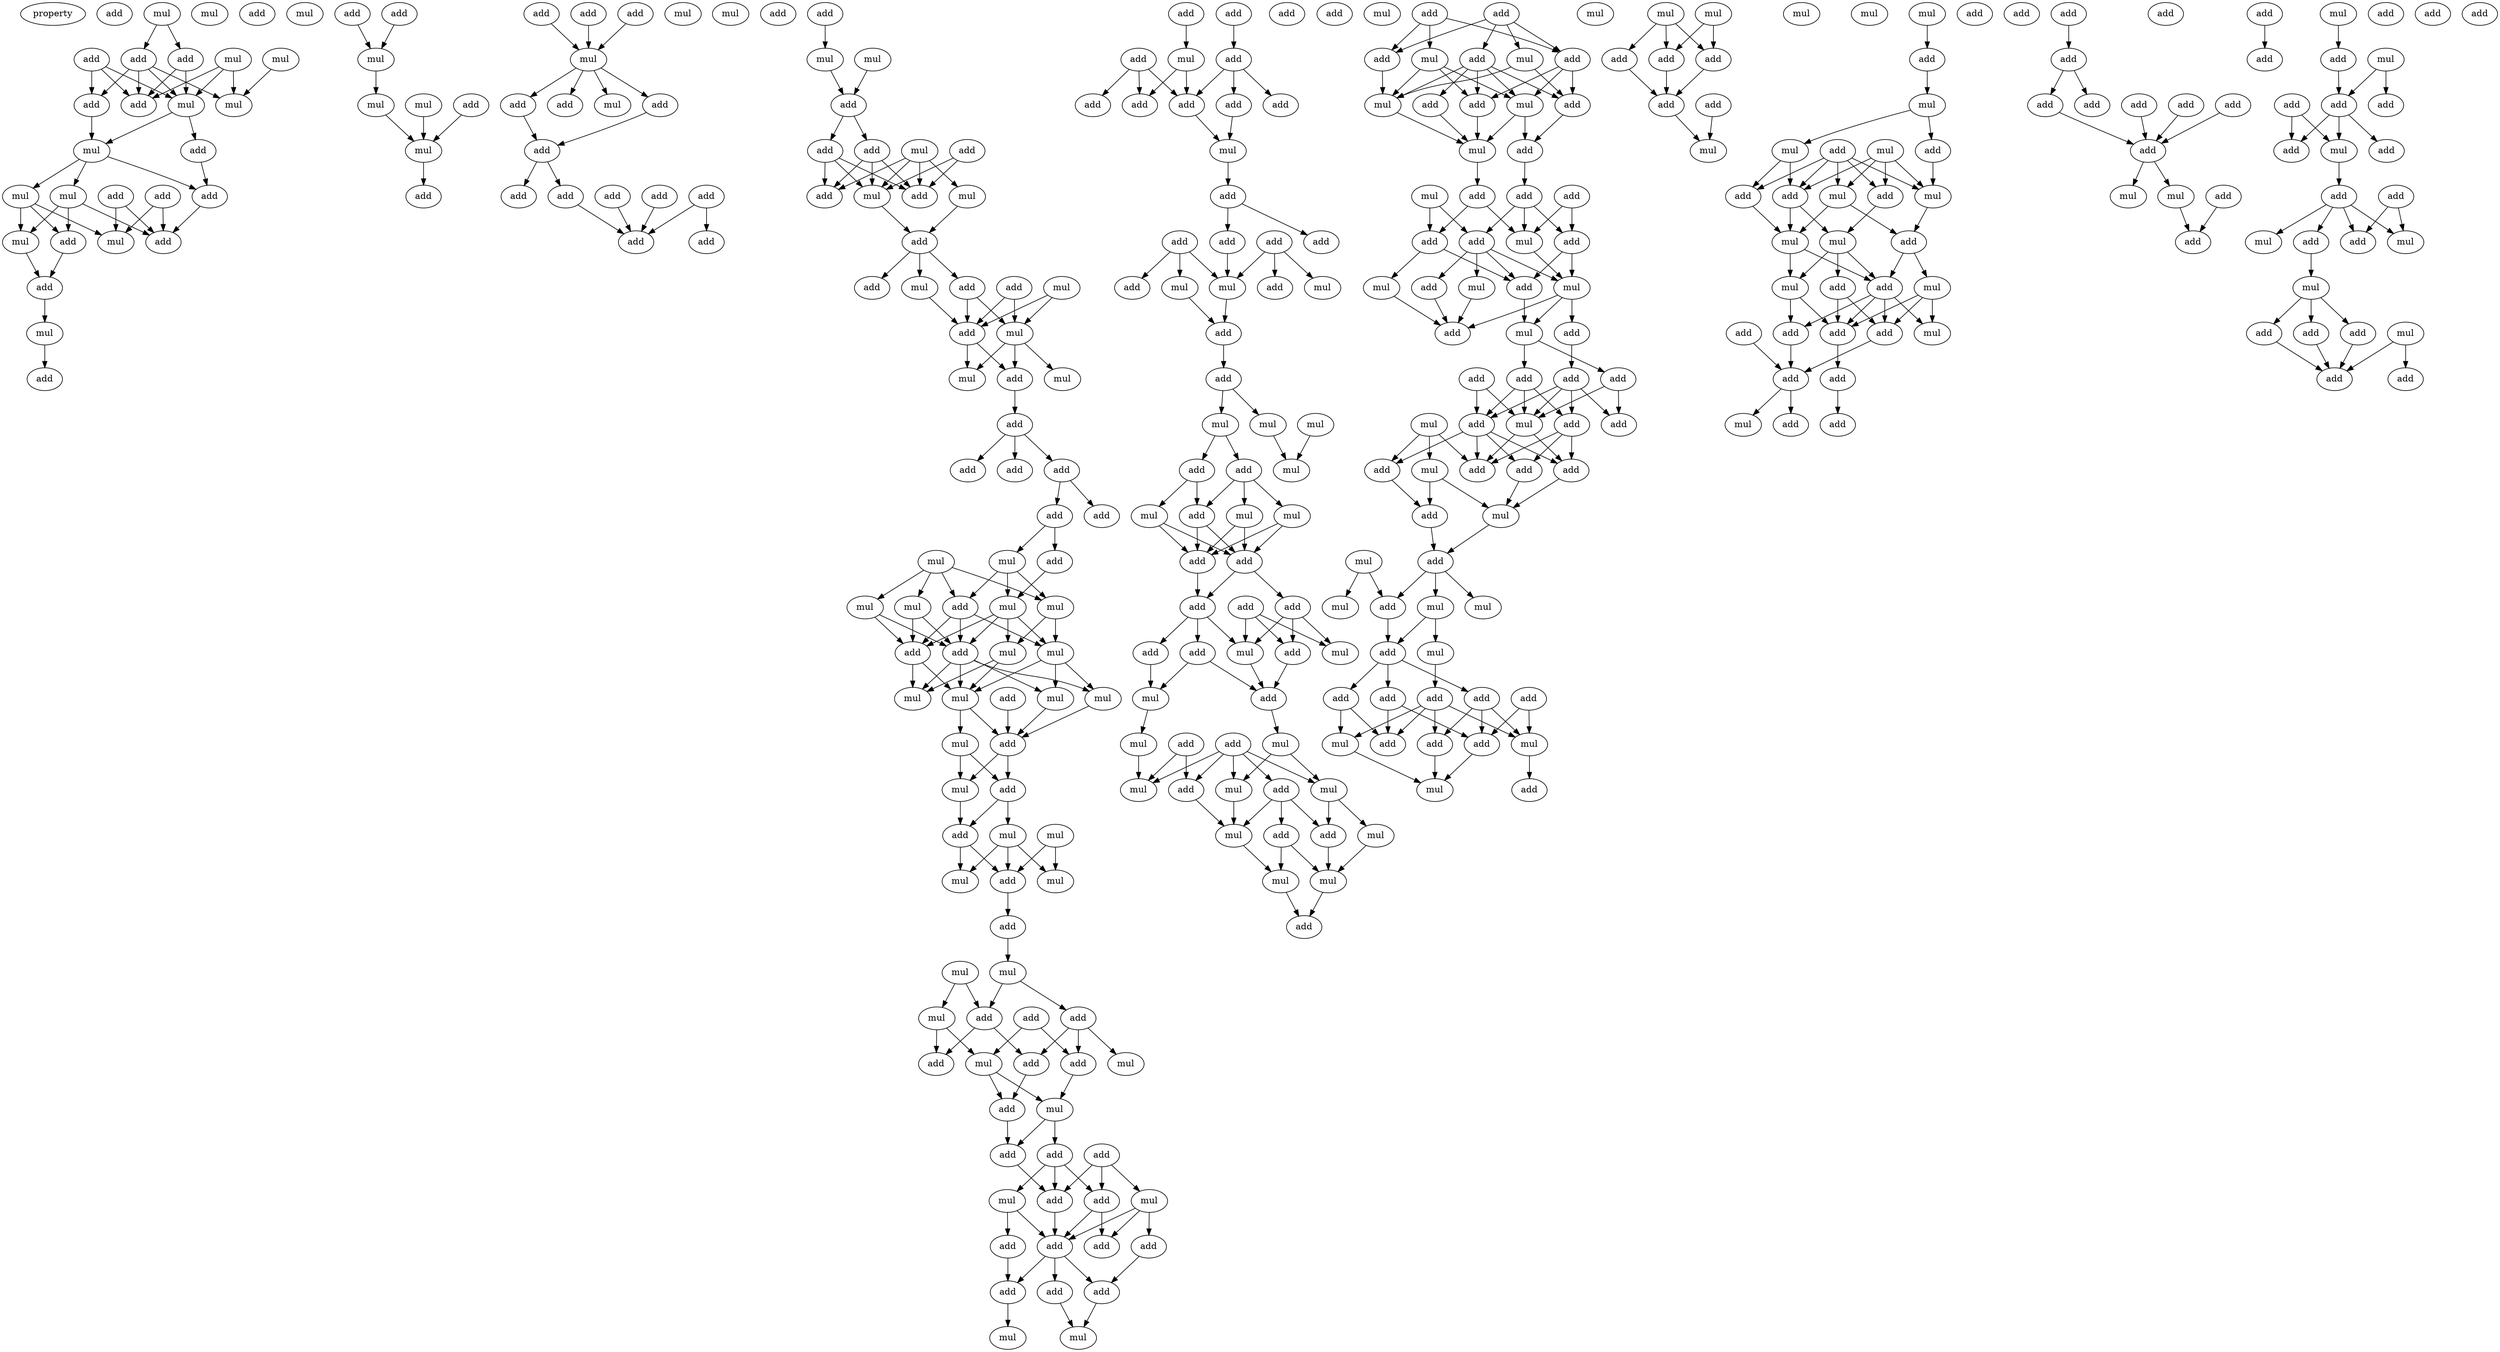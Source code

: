 digraph {
    node [fontcolor=black]
    property [mul=2,lf=1.6]
    0 [ label = add ];
    1 [ label = mul ];
    2 [ label = add ];
    3 [ label = mul ];
    4 [ label = add ];
    5 [ label = add ];
    6 [ label = mul ];
    7 [ label = mul ];
    8 [ label = mul ];
    9 [ label = add ];
    10 [ label = add ];
    11 [ label = add ];
    12 [ label = mul ];
    13 [ label = add ];
    14 [ label = add ];
    15 [ label = add ];
    16 [ label = mul ];
    17 [ label = mul ];
    18 [ label = mul ];
    19 [ label = mul ];
    20 [ label = add ];
    21 [ label = add ];
    22 [ label = add ];
    23 [ label = mul ];
    24 [ label = mul ];
    25 [ label = add ];
    26 [ label = add ];
    27 [ label = mul ];
    28 [ label = add ];
    29 [ label = add ];
    30 [ label = mul ];
    31 [ label = mul ];
    32 [ label = mul ];
    33 [ label = add ];
    34 [ label = mul ];
    35 [ label = add ];
    36 [ label = add ];
    37 [ label = mul ];
    38 [ label = add ];
    39 [ label = add ];
    40 [ label = mul ];
    41 [ label = add ];
    42 [ label = add ];
    43 [ label = mul ];
    44 [ label = mul ];
    45 [ label = add ];
    46 [ label = add ];
    47 [ label = add ];
    48 [ label = add ];
    49 [ label = add ];
    50 [ label = add ];
    51 [ label = add ];
    52 [ label = add ];
    53 [ label = add ];
    54 [ label = add ];
    55 [ label = add ];
    56 [ label = mul ];
    57 [ label = mul ];
    58 [ label = add ];
    59 [ label = add ];
    60 [ label = add ];
    61 [ label = add ];
    62 [ label = mul ];
    63 [ label = add ];
    64 [ label = mul ];
    65 [ label = mul ];
    66 [ label = add ];
    67 [ label = add ];
    68 [ label = add ];
    69 [ label = mul ];
    70 [ label = add ];
    71 [ label = mul ];
    72 [ label = add ];
    73 [ label = mul ];
    74 [ label = add ];
    75 [ label = mul ];
    76 [ label = add ];
    77 [ label = mul ];
    78 [ label = add ];
    79 [ label = add ];
    80 [ label = add ];
    81 [ label = add ];
    82 [ label = add ];
    83 [ label = add ];
    84 [ label = add ];
    85 [ label = mul ];
    86 [ label = mul ];
    87 [ label = mul ];
    88 [ label = mul ];
    89 [ label = add ];
    90 [ label = mul ];
    91 [ label = mul ];
    92 [ label = add ];
    93 [ label = mul ];
    94 [ label = add ];
    95 [ label = mul ];
    96 [ label = mul ];
    97 [ label = mul ];
    98 [ label = add ];
    99 [ label = mul ];
    100 [ label = mul ];
    101 [ label = mul ];
    102 [ label = add ];
    103 [ label = mul ];
    104 [ label = add ];
    105 [ label = mul ];
    106 [ label = add ];
    107 [ label = mul ];
    108 [ label = mul ];
    109 [ label = mul ];
    110 [ label = add ];
    111 [ label = add ];
    112 [ label = mul ];
    113 [ label = mul ];
    114 [ label = add ];
    115 [ label = mul ];
    116 [ label = add ];
    117 [ label = add ];
    118 [ label = add ];
    119 [ label = add ];
    120 [ label = mul ];
    121 [ label = mul ];
    122 [ label = add ];
    123 [ label = mul ];
    124 [ label = add ];
    125 [ label = add ];
    126 [ label = add ];
    127 [ label = add ];
    128 [ label = add ];
    129 [ label = mul ];
    130 [ label = add ];
    131 [ label = mul ];
    132 [ label = add ];
    133 [ label = add ];
    134 [ label = add ];
    135 [ label = add ];
    136 [ label = add ];
    137 [ label = add ];
    138 [ label = add ];
    139 [ label = mul ];
    140 [ label = add ];
    141 [ label = add ];
    142 [ label = mul ];
    143 [ label = mul ];
    144 [ label = add ];
    145 [ label = add ];
    146 [ label = add ];
    147 [ label = add ];
    148 [ label = add ];
    149 [ label = add ];
    150 [ label = add ];
    151 [ label = mul ];
    152 [ label = add ];
    153 [ label = add ];
    154 [ label = add ];
    155 [ label = add ];
    156 [ label = add ];
    157 [ label = mul ];
    158 [ label = add ];
    159 [ label = add ];
    160 [ label = mul ];
    161 [ label = mul ];
    162 [ label = add ];
    163 [ label = add ];
    164 [ label = mul ];
    165 [ label = mul ];
    166 [ label = mul ];
    167 [ label = add ];
    168 [ label = mul ];
    169 [ label = add ];
    170 [ label = mul ];
    171 [ label = add ];
    172 [ label = mul ];
    173 [ label = add ];
    174 [ label = mul ];
    175 [ label = add ];
    176 [ label = add ];
    177 [ label = add ];
    178 [ label = add ];
    179 [ label = add ];
    180 [ label = add ];
    181 [ label = mul ];
    182 [ label = add ];
    183 [ label = mul ];
    184 [ label = add ];
    185 [ label = mul ];
    186 [ label = add ];
    187 [ label = mul ];
    188 [ label = add ];
    189 [ label = mul ];
    190 [ label = add ];
    191 [ label = add ];
    192 [ label = add ];
    193 [ label = mul ];
    194 [ label = add ];
    195 [ label = mul ];
    196 [ label = mul ];
    197 [ label = add ];
    198 [ label = mul ];
    199 [ label = add ];
    200 [ label = mul ];
    201 [ label = mul ];
    202 [ label = mul ];
    203 [ label = mul ];
    204 [ label = add ];
    205 [ label = add ];
    206 [ label = add ];
    207 [ label = add ];
    208 [ label = add ];
    209 [ label = mul ];
    210 [ label = add ];
    211 [ label = mul ];
    212 [ label = add ];
    213 [ label = add ];
    214 [ label = add ];
    215 [ label = mul ];
    216 [ label = mul ];
    217 [ label = add ];
    218 [ label = mul ];
    219 [ label = add ];
    220 [ label = add ];
    221 [ label = add ];
    222 [ label = mul ];
    223 [ label = add ];
    224 [ label = mul ];
    225 [ label = add ];
    226 [ label = add ];
    227 [ label = add ];
    228 [ label = add ];
    229 [ label = mul ];
    230 [ label = mul ];
    231 [ label = mul ];
    232 [ label = add ];
    233 [ label = add ];
    234 [ label = mul ];
    235 [ label = add ];
    236 [ label = add ];
    237 [ label = add ];
    238 [ label = add ];
    239 [ label = mul ];
    240 [ label = add ];
    241 [ label = mul ];
    242 [ label = add ];
    243 [ label = add ];
    244 [ label = add ];
    245 [ label = add ];
    246 [ label = mul ];
    247 [ label = add ];
    248 [ label = add ];
    249 [ label = add ];
    250 [ label = mul ];
    251 [ label = add ];
    252 [ label = mul ];
    253 [ label = mul ];
    254 [ label = add ];
    255 [ label = mul ];
    256 [ label = mul ];
    257 [ label = add ];
    258 [ label = mul ];
    259 [ label = add ];
    260 [ label = add ];
    261 [ label = add ];
    262 [ label = add ];
    263 [ label = add ];
    264 [ label = add ];
    265 [ label = mul ];
    266 [ label = add ];
    267 [ label = mul ];
    268 [ label = add ];
    269 [ label = add ];
    270 [ label = mul ];
    271 [ label = mul ];
    272 [ label = mul ];
    273 [ label = mul ];
    274 [ label = add ];
    275 [ label = add ];
    276 [ label = add ];
    277 [ label = mul ];
    278 [ label = add ];
    279 [ label = add ];
    280 [ label = mul ];
    281 [ label = mul ];
    282 [ label = mul ];
    283 [ label = add ];
    284 [ label = add ];
    285 [ label = add ];
    286 [ label = mul ];
    287 [ label = mul ];
    288 [ label = add ];
    289 [ label = add ];
    290 [ label = mul ];
    291 [ label = mul ];
    292 [ label = add ];
    293 [ label = add ];
    294 [ label = add ];
    295 [ label = mul ];
    296 [ label = mul ];
    297 [ label = mul ];
    298 [ label = add ];
    299 [ label = add ];
    300 [ label = add ];
    301 [ label = mul ];
    302 [ label = mul ];
    303 [ label = add ];
    304 [ label = add ];
    305 [ label = mul ];
    306 [ label = add ];
    307 [ label = add ];
    308 [ label = add ];
    309 [ label = add ];
    310 [ label = add ];
    311 [ label = add ];
    312 [ label = add ];
    313 [ label = mul ];
    314 [ label = add ];
    315 [ label = add ];
    316 [ label = add ];
    317 [ label = add ];
    318 [ label = add ];
    319 [ label = add ];
    320 [ label = add ];
    321 [ label = add ];
    322 [ label = mul ];
    323 [ label = add ];
    324 [ label = mul ];
    325 [ label = add ];
    326 [ label = add ];
    327 [ label = mul ];
    328 [ label = add ];
    329 [ label = mul ];
    330 [ label = add ];
    331 [ label = add ];
    332 [ label = add ];
    333 [ label = add ];
    334 [ label = mul ];
    335 [ label = add ];
    336 [ label = add ];
    337 [ label = add ];
    338 [ label = add ];
    339 [ label = mul ];
    340 [ label = add ];
    341 [ label = add ];
    342 [ label = mul ];
    343 [ label = mul ];
    344 [ label = add ];
    345 [ label = mul ];
    346 [ label = add ];
    347 [ label = add ];
    348 [ label = add ];
    349 [ label = add ];
    350 [ label = add ];
    351 [ label = add ];
    352 [ label = add ];
    1 -> 2 [ name = 0 ];
    1 -> 4 [ name = 1 ];
    2 -> 7 [ name = 2 ];
    2 -> 9 [ name = 3 ];
    3 -> 8 [ name = 4 ];
    4 -> 7 [ name = 5 ];
    4 -> 8 [ name = 6 ];
    4 -> 9 [ name = 7 ];
    4 -> 10 [ name = 8 ];
    5 -> 7 [ name = 9 ];
    5 -> 9 [ name = 10 ];
    5 -> 10 [ name = 11 ];
    6 -> 7 [ name = 12 ];
    6 -> 8 [ name = 13 ];
    6 -> 9 [ name = 14 ];
    7 -> 11 [ name = 15 ];
    7 -> 12 [ name = 16 ];
    10 -> 12 [ name = 17 ];
    11 -> 14 [ name = 18 ];
    12 -> 14 [ name = 19 ];
    12 -> 16 [ name = 20 ];
    12 -> 17 [ name = 21 ];
    13 -> 19 [ name = 22 ];
    13 -> 20 [ name = 23 ];
    14 -> 20 [ name = 24 ];
    15 -> 19 [ name = 25 ];
    15 -> 20 [ name = 26 ];
    16 -> 18 [ name = 27 ];
    16 -> 19 [ name = 28 ];
    16 -> 21 [ name = 29 ];
    17 -> 18 [ name = 30 ];
    17 -> 20 [ name = 31 ];
    17 -> 21 [ name = 32 ];
    18 -> 22 [ name = 33 ];
    21 -> 22 [ name = 34 ];
    22 -> 24 [ name = 35 ];
    24 -> 25 [ name = 36 ];
    28 -> 30 [ name = 37 ];
    29 -> 30 [ name = 38 ];
    30 -> 31 [ name = 39 ];
    31 -> 34 [ name = 40 ];
    32 -> 34 [ name = 41 ];
    33 -> 34 [ name = 42 ];
    34 -> 35 [ name = 43 ];
    36 -> 40 [ name = 44 ];
    38 -> 40 [ name = 45 ];
    39 -> 40 [ name = 46 ];
    40 -> 41 [ name = 47 ];
    40 -> 42 [ name = 48 ];
    40 -> 44 [ name = 49 ];
    40 -> 45 [ name = 50 ];
    41 -> 46 [ name = 51 ];
    45 -> 46 [ name = 52 ];
    46 -> 48 [ name = 53 ];
    46 -> 49 [ name = 54 ];
    47 -> 53 [ name = 55 ];
    49 -> 53 [ name = 56 ];
    50 -> 53 [ name = 57 ];
    51 -> 52 [ name = 58 ];
    51 -> 53 [ name = 59 ];
    55 -> 56 [ name = 60 ];
    56 -> 58 [ name = 61 ];
    57 -> 58 [ name = 62 ];
    58 -> 59 [ name = 63 ];
    58 -> 60 [ name = 64 ];
    59 -> 63 [ name = 65 ];
    59 -> 64 [ name = 66 ];
    59 -> 66 [ name = 67 ];
    60 -> 63 [ name = 68 ];
    60 -> 64 [ name = 69 ];
    60 -> 66 [ name = 70 ];
    61 -> 64 [ name = 71 ];
    61 -> 66 [ name = 72 ];
    62 -> 63 [ name = 73 ];
    62 -> 64 [ name = 74 ];
    62 -> 65 [ name = 75 ];
    62 -> 66 [ name = 76 ];
    64 -> 67 [ name = 77 ];
    65 -> 67 [ name = 78 ];
    67 -> 68 [ name = 79 ];
    67 -> 71 [ name = 80 ];
    67 -> 72 [ name = 81 ];
    69 -> 73 [ name = 82 ];
    69 -> 74 [ name = 83 ];
    70 -> 73 [ name = 84 ];
    70 -> 74 [ name = 85 ];
    71 -> 74 [ name = 86 ];
    72 -> 73 [ name = 87 ];
    72 -> 74 [ name = 88 ];
    73 -> 75 [ name = 89 ];
    73 -> 76 [ name = 90 ];
    73 -> 77 [ name = 91 ];
    74 -> 76 [ name = 92 ];
    74 -> 77 [ name = 93 ];
    76 -> 78 [ name = 94 ];
    78 -> 79 [ name = 95 ];
    78 -> 80 [ name = 96 ];
    78 -> 81 [ name = 97 ];
    81 -> 82 [ name = 98 ];
    81 -> 83 [ name = 99 ];
    82 -> 84 [ name = 100 ];
    82 -> 86 [ name = 101 ];
    84 -> 90 [ name = 102 ];
    85 -> 87 [ name = 103 ];
    85 -> 88 [ name = 104 ];
    85 -> 89 [ name = 105 ];
    85 -> 91 [ name = 106 ];
    86 -> 89 [ name = 107 ];
    86 -> 90 [ name = 108 ];
    86 -> 91 [ name = 109 ];
    87 -> 92 [ name = 110 ];
    87 -> 94 [ name = 111 ];
    88 -> 92 [ name = 112 ];
    88 -> 94 [ name = 113 ];
    89 -> 92 [ name = 114 ];
    89 -> 93 [ name = 115 ];
    89 -> 94 [ name = 116 ];
    90 -> 92 [ name = 117 ];
    90 -> 93 [ name = 118 ];
    90 -> 94 [ name = 119 ];
    90 -> 95 [ name = 120 ];
    91 -> 93 [ name = 121 ];
    91 -> 95 [ name = 122 ];
    92 -> 97 [ name = 123 ];
    92 -> 99 [ name = 124 ];
    93 -> 96 [ name = 125 ];
    93 -> 99 [ name = 126 ];
    93 -> 100 [ name = 127 ];
    94 -> 96 [ name = 128 ];
    94 -> 97 [ name = 129 ];
    94 -> 99 [ name = 130 ];
    94 -> 100 [ name = 131 ];
    95 -> 97 [ name = 132 ];
    95 -> 99 [ name = 133 ];
    96 -> 102 [ name = 134 ];
    98 -> 102 [ name = 135 ];
    99 -> 101 [ name = 136 ];
    99 -> 102 [ name = 137 ];
    100 -> 102 [ name = 138 ];
    101 -> 103 [ name = 139 ];
    101 -> 104 [ name = 140 ];
    102 -> 103 [ name = 141 ];
    102 -> 104 [ name = 142 ];
    103 -> 106 [ name = 143 ];
    104 -> 106 [ name = 144 ];
    104 -> 107 [ name = 145 ];
    105 -> 108 [ name = 146 ];
    105 -> 110 [ name = 147 ];
    106 -> 109 [ name = 148 ];
    106 -> 110 [ name = 149 ];
    107 -> 108 [ name = 150 ];
    107 -> 109 [ name = 151 ];
    107 -> 110 [ name = 152 ];
    110 -> 111 [ name = 153 ];
    111 -> 112 [ name = 154 ];
    112 -> 114 [ name = 155 ];
    112 -> 117 [ name = 156 ];
    113 -> 114 [ name = 157 ];
    113 -> 115 [ name = 158 ];
    114 -> 119 [ name = 159 ];
    114 -> 122 [ name = 160 ];
    115 -> 119 [ name = 161 ];
    115 -> 121 [ name = 162 ];
    116 -> 118 [ name = 163 ];
    116 -> 121 [ name = 164 ];
    117 -> 118 [ name = 165 ];
    117 -> 120 [ name = 166 ];
    117 -> 122 [ name = 167 ];
    118 -> 123 [ name = 168 ];
    121 -> 123 [ name = 169 ];
    121 -> 124 [ name = 170 ];
    122 -> 124 [ name = 171 ];
    123 -> 125 [ name = 172 ];
    123 -> 127 [ name = 173 ];
    124 -> 127 [ name = 174 ];
    125 -> 128 [ name = 175 ];
    125 -> 130 [ name = 176 ];
    125 -> 131 [ name = 177 ];
    126 -> 128 [ name = 178 ];
    126 -> 129 [ name = 179 ];
    126 -> 130 [ name = 180 ];
    127 -> 128 [ name = 181 ];
    128 -> 134 [ name = 182 ];
    129 -> 133 [ name = 183 ];
    129 -> 134 [ name = 184 ];
    129 -> 135 [ name = 185 ];
    130 -> 133 [ name = 186 ];
    130 -> 134 [ name = 187 ];
    131 -> 132 [ name = 188 ];
    131 -> 134 [ name = 189 ];
    132 -> 136 [ name = 190 ];
    134 -> 136 [ name = 191 ];
    134 -> 137 [ name = 192 ];
    134 -> 138 [ name = 193 ];
    135 -> 138 [ name = 194 ];
    136 -> 142 [ name = 195 ];
    137 -> 139 [ name = 196 ];
    138 -> 139 [ name = 197 ];
    140 -> 143 [ name = 198 ];
    141 -> 145 [ name = 199 ];
    143 -> 147 [ name = 200 ];
    143 -> 150 [ name = 201 ];
    144 -> 147 [ name = 202 ];
    144 -> 149 [ name = 203 ];
    144 -> 150 [ name = 204 ];
    145 -> 146 [ name = 205 ];
    145 -> 148 [ name = 206 ];
    145 -> 150 [ name = 207 ];
    148 -> 151 [ name = 208 ];
    150 -> 151 [ name = 209 ];
    151 -> 152 [ name = 210 ];
    152 -> 153 [ name = 211 ];
    152 -> 154 [ name = 212 ];
    153 -> 161 [ name = 213 ];
    155 -> 159 [ name = 214 ];
    155 -> 160 [ name = 215 ];
    155 -> 161 [ name = 216 ];
    156 -> 157 [ name = 217 ];
    156 -> 158 [ name = 218 ];
    156 -> 161 [ name = 219 ];
    160 -> 162 [ name = 220 ];
    161 -> 162 [ name = 221 ];
    162 -> 163 [ name = 222 ];
    163 -> 164 [ name = 223 ];
    163 -> 166 [ name = 224 ];
    164 -> 167 [ name = 225 ];
    164 -> 169 [ name = 226 ];
    165 -> 168 [ name = 227 ];
    166 -> 168 [ name = 228 ];
    167 -> 170 [ name = 229 ];
    167 -> 172 [ name = 230 ];
    167 -> 173 [ name = 231 ];
    169 -> 173 [ name = 232 ];
    169 -> 174 [ name = 233 ];
    170 -> 175 [ name = 234 ];
    170 -> 176 [ name = 235 ];
    172 -> 175 [ name = 236 ];
    172 -> 176 [ name = 237 ];
    173 -> 175 [ name = 238 ];
    173 -> 176 [ name = 239 ];
    174 -> 175 [ name = 240 ];
    174 -> 176 [ name = 241 ];
    175 -> 177 [ name = 242 ];
    175 -> 179 [ name = 243 ];
    176 -> 177 [ name = 244 ];
    177 -> 180 [ name = 245 ];
    177 -> 181 [ name = 246 ];
    177 -> 182 [ name = 247 ];
    178 -> 181 [ name = 248 ];
    178 -> 183 [ name = 249 ];
    178 -> 184 [ name = 250 ];
    179 -> 181 [ name = 251 ];
    179 -> 183 [ name = 252 ];
    179 -> 184 [ name = 253 ];
    180 -> 185 [ name = 254 ];
    180 -> 186 [ name = 255 ];
    181 -> 186 [ name = 256 ];
    182 -> 185 [ name = 257 ];
    184 -> 186 [ name = 258 ];
    185 -> 187 [ name = 259 ];
    186 -> 189 [ name = 260 ];
    187 -> 193 [ name = 261 ];
    189 -> 195 [ name = 262 ];
    189 -> 196 [ name = 263 ];
    190 -> 192 [ name = 264 ];
    190 -> 193 [ name = 265 ];
    191 -> 192 [ name = 266 ];
    191 -> 193 [ name = 267 ];
    191 -> 194 [ name = 268 ];
    191 -> 195 [ name = 269 ];
    191 -> 196 [ name = 270 ];
    192 -> 200 [ name = 271 ];
    194 -> 197 [ name = 272 ];
    194 -> 199 [ name = 273 ];
    194 -> 200 [ name = 274 ];
    195 -> 200 [ name = 275 ];
    196 -> 198 [ name = 276 ];
    196 -> 199 [ name = 277 ];
    197 -> 202 [ name = 278 ];
    197 -> 203 [ name = 279 ];
    198 -> 202 [ name = 280 ];
    199 -> 202 [ name = 281 ];
    200 -> 203 [ name = 282 ];
    202 -> 204 [ name = 283 ];
    203 -> 204 [ name = 284 ];
    205 -> 207 [ name = 285 ];
    205 -> 210 [ name = 286 ];
    205 -> 211 [ name = 287 ];
    206 -> 207 [ name = 288 ];
    206 -> 208 [ name = 289 ];
    206 -> 209 [ name = 290 ];
    206 -> 210 [ name = 291 ];
    207 -> 216 [ name = 292 ];
    208 -> 212 [ name = 293 ];
    208 -> 213 [ name = 294 ];
    208 -> 214 [ name = 295 ];
    208 -> 215 [ name = 296 ];
    208 -> 216 [ name = 297 ];
    209 -> 212 [ name = 298 ];
    209 -> 216 [ name = 299 ];
    210 -> 212 [ name = 300 ];
    210 -> 214 [ name = 301 ];
    210 -> 215 [ name = 302 ];
    211 -> 214 [ name = 303 ];
    211 -> 215 [ name = 304 ];
    211 -> 216 [ name = 305 ];
    212 -> 217 [ name = 306 ];
    213 -> 218 [ name = 307 ];
    214 -> 218 [ name = 308 ];
    215 -> 217 [ name = 309 ];
    215 -> 218 [ name = 310 ];
    216 -> 218 [ name = 311 ];
    217 -> 221 [ name = 312 ];
    218 -> 219 [ name = 313 ];
    219 -> 224 [ name = 314 ];
    219 -> 226 [ name = 315 ];
    220 -> 224 [ name = 316 ];
    220 -> 225 [ name = 317 ];
    221 -> 223 [ name = 318 ];
    221 -> 224 [ name = 319 ];
    221 -> 225 [ name = 320 ];
    222 -> 223 [ name = 321 ];
    222 -> 226 [ name = 322 ];
    223 -> 227 [ name = 323 ];
    223 -> 228 [ name = 324 ];
    223 -> 229 [ name = 325 ];
    223 -> 230 [ name = 326 ];
    224 -> 230 [ name = 327 ];
    225 -> 228 [ name = 328 ];
    225 -> 230 [ name = 329 ];
    226 -> 228 [ name = 330 ];
    226 -> 231 [ name = 331 ];
    227 -> 233 [ name = 332 ];
    228 -> 234 [ name = 333 ];
    229 -> 233 [ name = 334 ];
    230 -> 232 [ name = 335 ];
    230 -> 233 [ name = 336 ];
    230 -> 234 [ name = 337 ];
    231 -> 233 [ name = 338 ];
    232 -> 235 [ name = 339 ];
    234 -> 237 [ name = 340 ];
    234 -> 238 [ name = 341 ];
    235 -> 239 [ name = 342 ];
    235 -> 240 [ name = 343 ];
    235 -> 242 [ name = 344 ];
    235 -> 243 [ name = 345 ];
    236 -> 239 [ name = 346 ];
    236 -> 242 [ name = 347 ];
    237 -> 239 [ name = 348 ];
    237 -> 242 [ name = 349 ];
    237 -> 243 [ name = 350 ];
    238 -> 239 [ name = 351 ];
    238 -> 240 [ name = 352 ];
    239 -> 244 [ name = 353 ];
    239 -> 245 [ name = 354 ];
    241 -> 245 [ name = 355 ];
    241 -> 246 [ name = 356 ];
    241 -> 248 [ name = 357 ];
    242 -> 244 [ name = 358 ];
    242 -> 245 [ name = 359 ];
    242 -> 247 [ name = 360 ];
    242 -> 248 [ name = 361 ];
    243 -> 244 [ name = 362 ];
    243 -> 245 [ name = 363 ];
    243 -> 247 [ name = 364 ];
    244 -> 250 [ name = 365 ];
    246 -> 249 [ name = 366 ];
    246 -> 250 [ name = 367 ];
    247 -> 250 [ name = 368 ];
    248 -> 249 [ name = 369 ];
    249 -> 251 [ name = 370 ];
    250 -> 251 [ name = 371 ];
    251 -> 254 [ name = 372 ];
    251 -> 255 [ name = 373 ];
    251 -> 256 [ name = 374 ];
    252 -> 253 [ name = 375 ];
    252 -> 254 [ name = 376 ];
    254 -> 257 [ name = 377 ];
    255 -> 257 [ name = 378 ];
    255 -> 258 [ name = 379 ];
    257 -> 259 [ name = 380 ];
    257 -> 261 [ name = 381 ];
    257 -> 262 [ name = 382 ];
    258 -> 260 [ name = 383 ];
    259 -> 264 [ name = 384 ];
    259 -> 265 [ name = 385 ];
    260 -> 264 [ name = 386 ];
    260 -> 265 [ name = 387 ];
    260 -> 267 [ name = 388 ];
    260 -> 268 [ name = 389 ];
    261 -> 264 [ name = 390 ];
    261 -> 266 [ name = 391 ];
    262 -> 266 [ name = 392 ];
    262 -> 267 [ name = 393 ];
    262 -> 268 [ name = 394 ];
    263 -> 266 [ name = 395 ];
    263 -> 267 [ name = 396 ];
    265 -> 270 [ name = 397 ];
    266 -> 270 [ name = 398 ];
    267 -> 269 [ name = 399 ];
    268 -> 270 [ name = 400 ];
    272 -> 274 [ name = 401 ];
    272 -> 275 [ name = 402 ];
    272 -> 276 [ name = 403 ];
    273 -> 275 [ name = 404 ];
    273 -> 276 [ name = 405 ];
    274 -> 278 [ name = 406 ];
    275 -> 278 [ name = 407 ];
    276 -> 278 [ name = 408 ];
    278 -> 280 [ name = 409 ];
    279 -> 280 [ name = 410 ];
    282 -> 285 [ name = 411 ];
    285 -> 286 [ name = 412 ];
    286 -> 288 [ name = 413 ];
    286 -> 290 [ name = 414 ];
    287 -> 291 [ name = 415 ];
    287 -> 292 [ name = 416 ];
    287 -> 293 [ name = 417 ];
    287 -> 295 [ name = 418 ];
    288 -> 291 [ name = 419 ];
    289 -> 291 [ name = 420 ];
    289 -> 292 [ name = 421 ];
    289 -> 293 [ name = 422 ];
    289 -> 294 [ name = 423 ];
    289 -> 295 [ name = 424 ];
    290 -> 293 [ name = 425 ];
    290 -> 294 [ name = 426 ];
    291 -> 298 [ name = 427 ];
    292 -> 296 [ name = 428 ];
    293 -> 296 [ name = 429 ];
    293 -> 297 [ name = 430 ];
    294 -> 297 [ name = 431 ];
    295 -> 297 [ name = 432 ];
    295 -> 298 [ name = 433 ];
    296 -> 299 [ name = 434 ];
    296 -> 300 [ name = 435 ];
    296 -> 301 [ name = 436 ];
    297 -> 300 [ name = 437 ];
    297 -> 301 [ name = 438 ];
    298 -> 300 [ name = 439 ];
    298 -> 302 [ name = 440 ];
    299 -> 304 [ name = 441 ];
    299 -> 307 [ name = 442 ];
    300 -> 304 [ name = 443 ];
    300 -> 305 [ name = 444 ];
    300 -> 306 [ name = 445 ];
    300 -> 307 [ name = 446 ];
    301 -> 306 [ name = 447 ];
    301 -> 307 [ name = 448 ];
    302 -> 304 [ name = 449 ];
    302 -> 305 [ name = 450 ];
    302 -> 307 [ name = 451 ];
    303 -> 308 [ name = 452 ];
    304 -> 308 [ name = 453 ];
    306 -> 308 [ name = 454 ];
    307 -> 309 [ name = 455 ];
    308 -> 311 [ name = 456 ];
    308 -> 313 [ name = 457 ];
    309 -> 310 [ name = 458 ];
    312 -> 314 [ name = 459 ];
    314 -> 315 [ name = 460 ];
    314 -> 319 [ name = 461 ];
    315 -> 320 [ name = 462 ];
    316 -> 320 [ name = 463 ];
    317 -> 320 [ name = 464 ];
    318 -> 320 [ name = 465 ];
    320 -> 322 [ name = 466 ];
    320 -> 324 [ name = 467 ];
    323 -> 325 [ name = 468 ];
    324 -> 325 [ name = 469 ];
    326 -> 328 [ name = 470 ];
    327 -> 330 [ name = 471 ];
    329 -> 332 [ name = 472 ];
    329 -> 333 [ name = 473 ];
    330 -> 332 [ name = 474 ];
    331 -> 334 [ name = 475 ];
    331 -> 335 [ name = 476 ];
    332 -> 334 [ name = 477 ];
    332 -> 335 [ name = 478 ];
    332 -> 336 [ name = 479 ];
    334 -> 337 [ name = 480 ];
    337 -> 339 [ name = 481 ];
    337 -> 340 [ name = 482 ];
    337 -> 341 [ name = 483 ];
    337 -> 342 [ name = 484 ];
    338 -> 340 [ name = 485 ];
    338 -> 342 [ name = 486 ];
    341 -> 343 [ name = 487 ];
    343 -> 344 [ name = 488 ];
    343 -> 346 [ name = 489 ];
    343 -> 347 [ name = 490 ];
    344 -> 348 [ name = 491 ];
    345 -> 348 [ name = 492 ];
    345 -> 349 [ name = 493 ];
    346 -> 348 [ name = 494 ];
    347 -> 348 [ name = 495 ];
}
